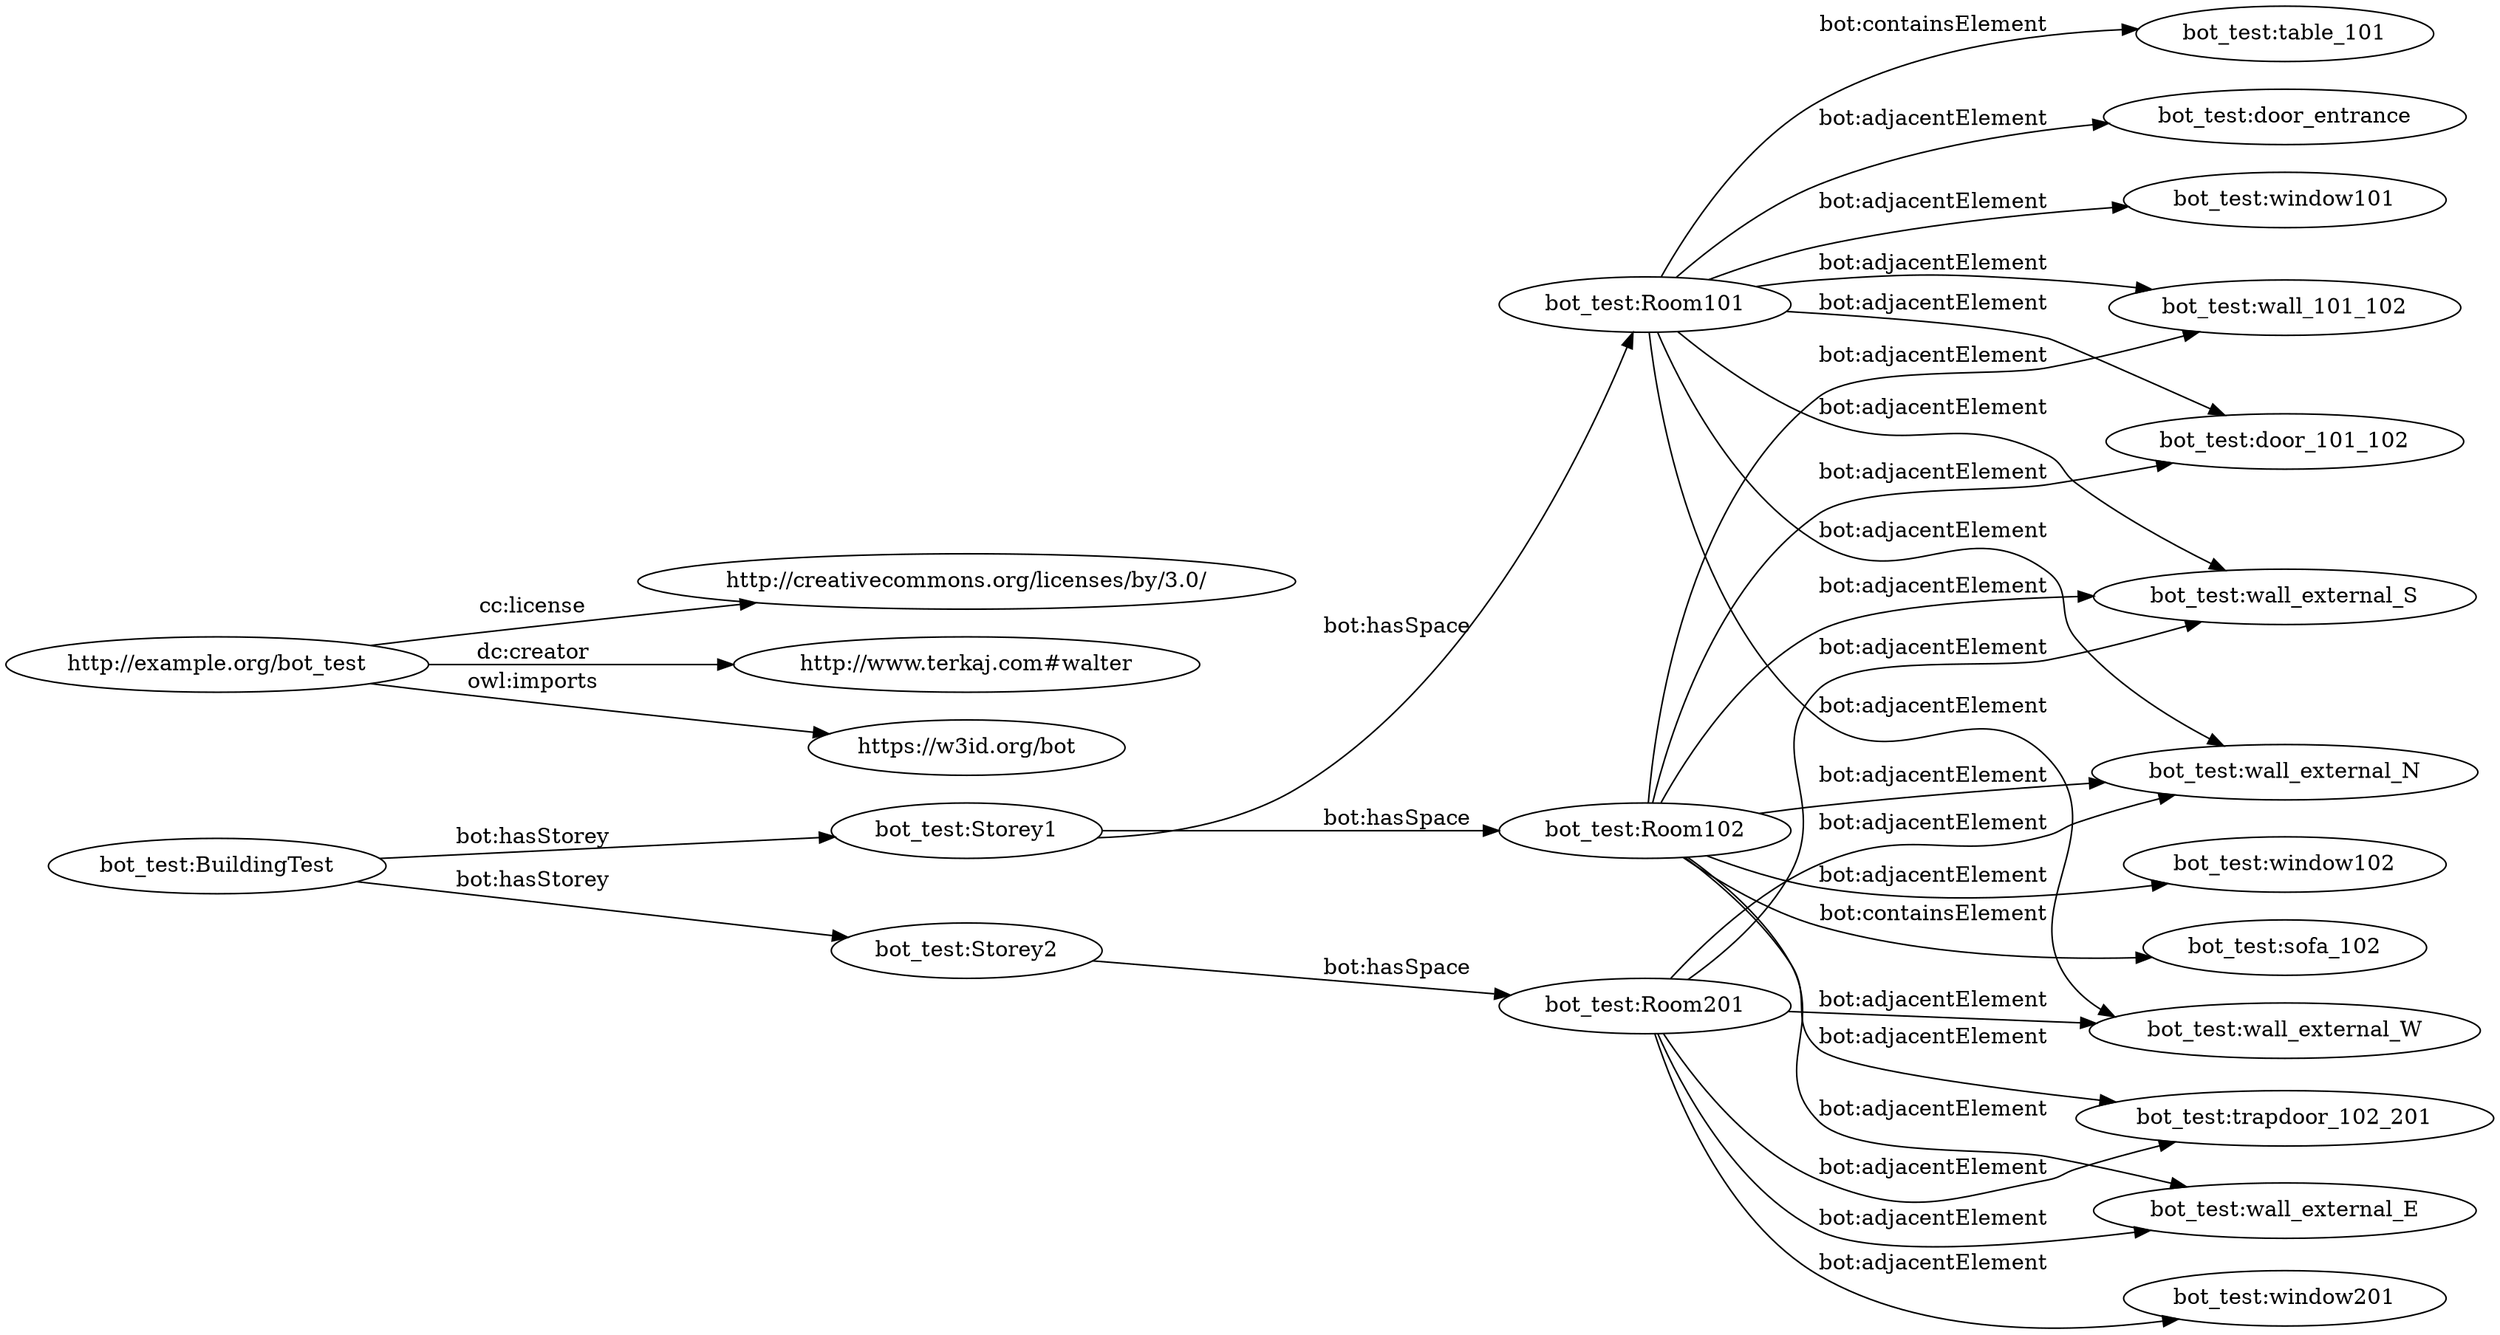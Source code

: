 digraph ar2dtool_diagram { 
rankdir=LR;
size="1501"
	"bot_test:Room102" -> "bot_test:sofa_102" [ label = "bot:containsElement" ];
	"bot_test:Room102" -> "bot_test:door_101_102" [ label = "bot:adjacentElement" ];
	"bot_test:Room102" -> "bot_test:wall_external_E" [ label = "bot:adjacentElement" ];
	"bot_test:Room102" -> "bot_test:window102" [ label = "bot:adjacentElement" ];
	"bot_test:Room102" -> "bot_test:trapdoor_102_201" [ label = "bot:adjacentElement" ];
	"bot_test:Room102" -> "bot_test:wall_external_S" [ label = "bot:adjacentElement" ];
	"bot_test:Room102" -> "bot_test:wall_101_102" [ label = "bot:adjacentElement" ];
	"bot_test:Room102" -> "bot_test:wall_external_N" [ label = "bot:adjacentElement" ];
	"bot_test:BuildingTest" -> "bot_test:Storey2" [ label = "bot:hasStorey" ];
	"bot_test:BuildingTest" -> "bot_test:Storey1" [ label = "bot:hasStorey" ];
	"http://example.org/bot_test" -> "http://creativecommons.org/licenses/by/3.0/" [ label = "cc:license" ];
	"http://example.org/bot_test" -> "http://www.terkaj.com#walter" [ label = "dc:creator" ];
	"http://example.org/bot_test" -> "https://w3id.org/bot" [ label = "owl:imports" ];
	"bot_test:Storey2" -> "bot_test:Room201" [ label = "bot:hasSpace" ];
	"bot_test:Room201" -> "bot_test:window201" [ label = "bot:adjacentElement" ];
	"bot_test:Room201" -> "bot_test:wall_external_W" [ label = "bot:adjacentElement" ];
	"bot_test:Room201" -> "bot_test:wall_external_S" [ label = "bot:adjacentElement" ];
	"bot_test:Room201" -> "bot_test:wall_external_N" [ label = "bot:adjacentElement" ];
	"bot_test:Room201" -> "bot_test:wall_external_E" [ label = "bot:adjacentElement" ];
	"bot_test:Room201" -> "bot_test:trapdoor_102_201" [ label = "bot:adjacentElement" ];
	"bot_test:Room101" -> "bot_test:wall_external_N" [ label = "bot:adjacentElement" ];
	"bot_test:Room101" -> "bot_test:door_101_102" [ label = "bot:adjacentElement" ];
	"bot_test:Room101" -> "bot_test:door_entrance" [ label = "bot:adjacentElement" ];
	"bot_test:Room101" -> "bot_test:wall_101_102" [ label = "bot:adjacentElement" ];
	"bot_test:Room101" -> "bot_test:wall_external_S" [ label = "bot:adjacentElement" ];
	"bot_test:Room101" -> "bot_test:window101" [ label = "bot:adjacentElement" ];
	"bot_test:Room101" -> "bot_test:table_101" [ label = "bot:containsElement" ];
	"bot_test:Room101" -> "bot_test:wall_external_W" [ label = "bot:adjacentElement" ];
	"bot_test:Storey1" -> "bot_test:Room102" [ label = "bot:hasSpace" ];
	"bot_test:Storey1" -> "bot_test:Room101" [ label = "bot:hasSpace" ];

}
